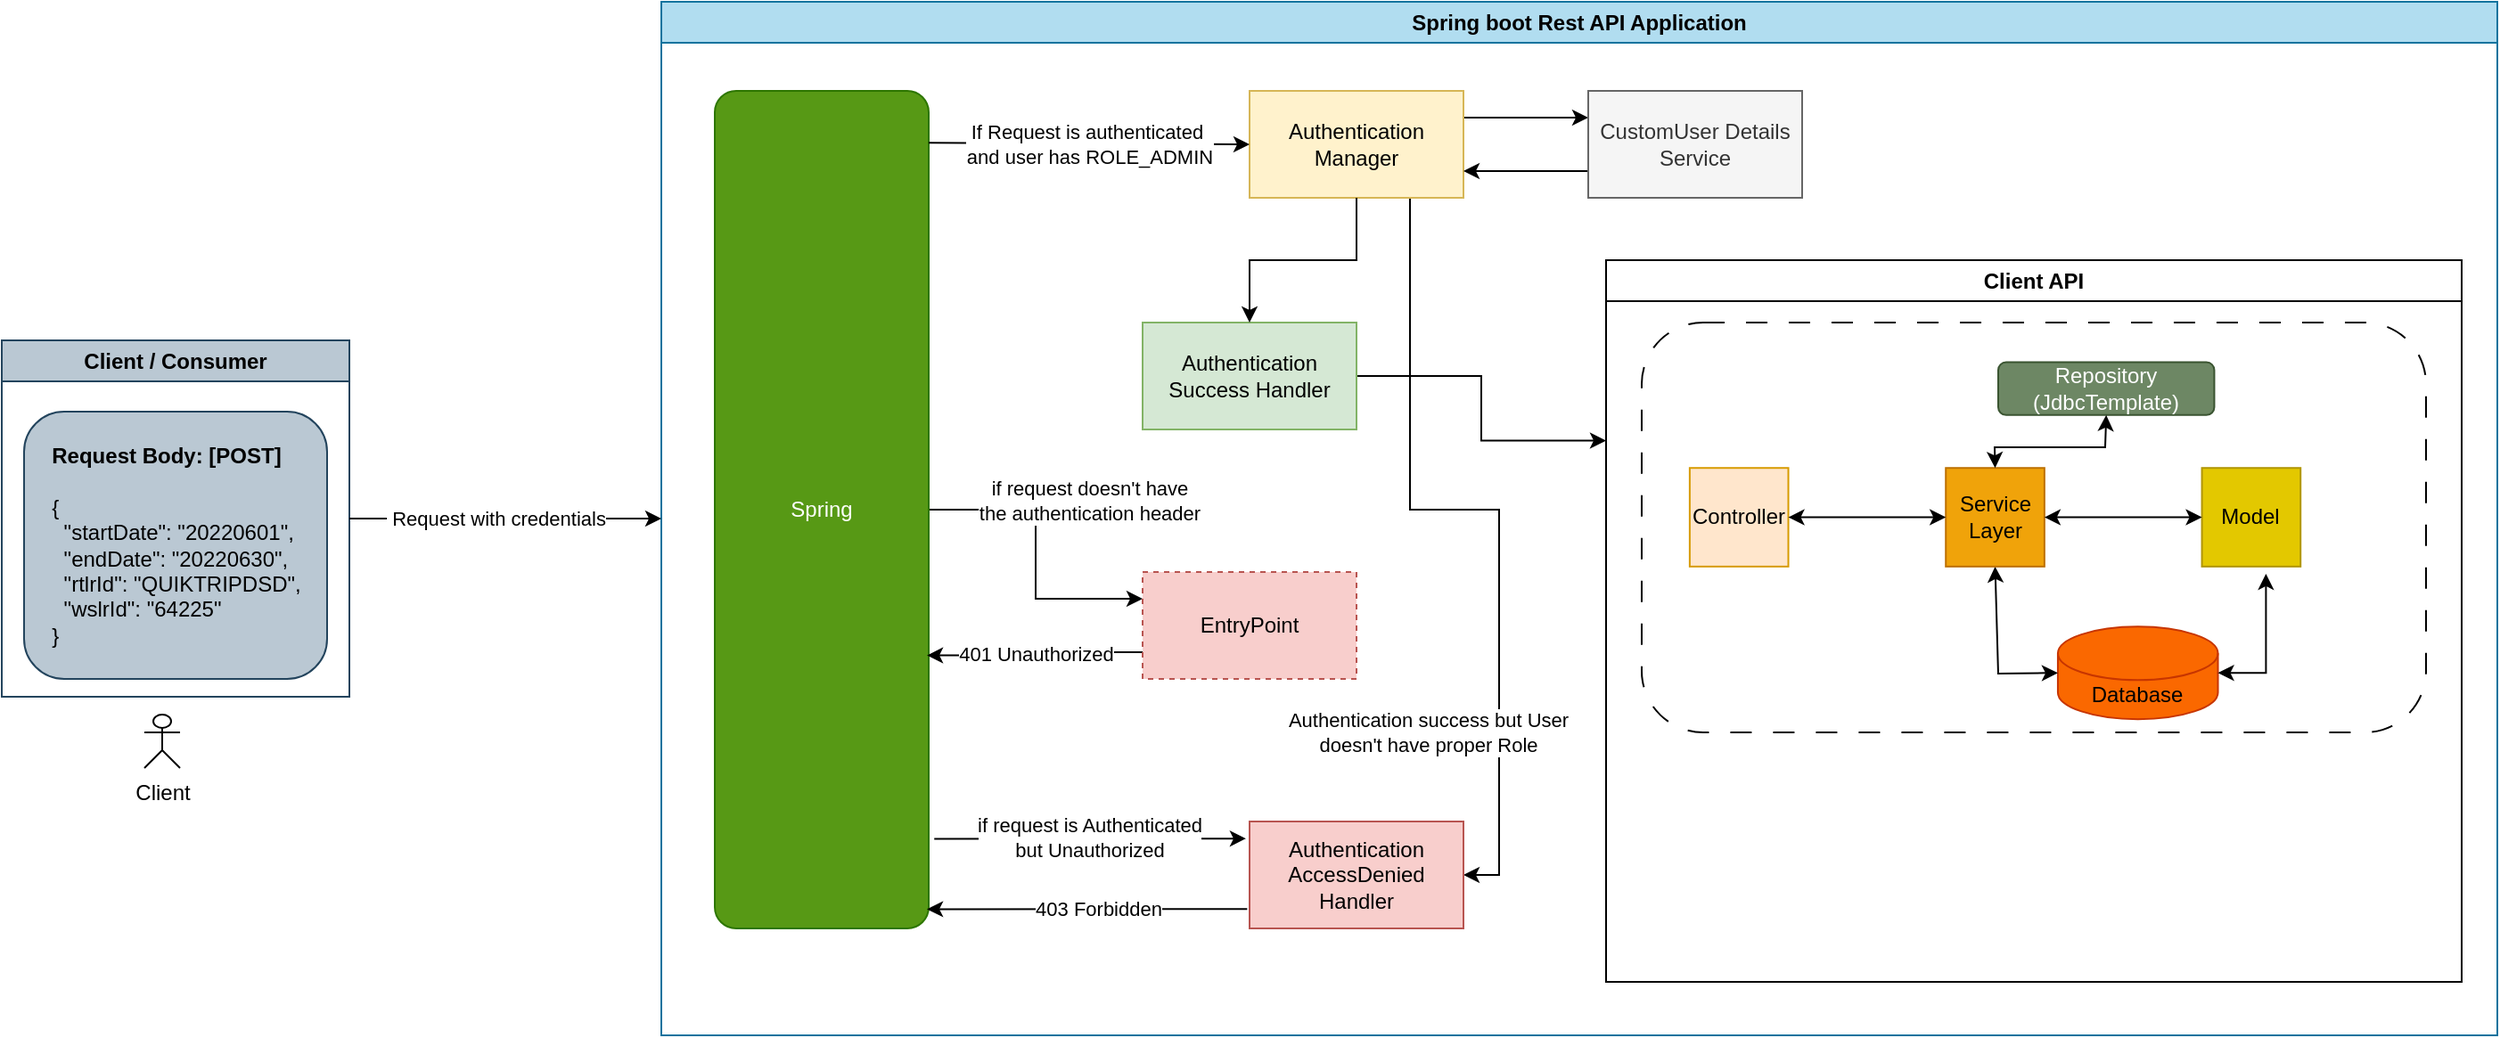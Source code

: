 <mxfile version="21.0.10" type="github">
  <diagram id="gAJmTUb0zvMLt5ep9AGn" name="Architecture Flow Diagram">
    <mxGraphModel dx="1972" dy="736" grid="1" gridSize="10" guides="1" tooltips="1" connect="1" arrows="1" fold="1" page="1" pageScale="1" pageWidth="850" pageHeight="1100" math="0" shadow="0">
      <root>
        <mxCell id="0" />
        <mxCell id="1" parent="0" />
        <mxCell id="jKOo5eAIJNoVlqBJy6k2-8" value="Client" style="shape=umlActor;verticalLabelPosition=bottom;verticalAlign=top;html=1;outlineConnect=0;" parent="1" vertex="1">
          <mxGeometry x="20" y="850" width="20" height="30" as="geometry" />
        </mxCell>
        <mxCell id="jKOo5eAIJNoVlqBJy6k2-27" value="Spring boot Rest API Application" style="swimlane;whiteSpace=wrap;html=1;fillColor=#b1ddf0;strokeColor=#10739e;" parent="1" vertex="1">
          <mxGeometry x="310" y="450" width="1030" height="580" as="geometry" />
        </mxCell>
        <mxCell id="jKOo5eAIJNoVlqBJy6k2-81" style="edgeStyle=orthogonalEdgeStyle;rounded=0;orthogonalLoop=1;jettySize=auto;html=1;exitX=1;exitY=0.5;exitDx=0;exitDy=0;entryX=0;entryY=0.25;entryDx=0;entryDy=0;" parent="jKOo5eAIJNoVlqBJy6k2-27" source="jKOo5eAIJNoVlqBJy6k2-40" target="jKOo5eAIJNoVlqBJy6k2-80" edge="1">
          <mxGeometry relative="1" as="geometry" />
        </mxCell>
        <mxCell id="jKOo5eAIJNoVlqBJy6k2-82" value="if request doesn&#39;t have &lt;br&gt;the authentication header" style="edgeLabel;html=1;align=center;verticalAlign=middle;resizable=0;points=[];" parent="jKOo5eAIJNoVlqBJy6k2-81" vertex="1" connectable="0">
          <mxGeometry x="-0.4" y="3" relative="1" as="geometry">
            <mxPoint x="39" y="-2" as="offset" />
          </mxGeometry>
        </mxCell>
        <mxCell id="jKOo5eAIJNoVlqBJy6k2-40" value="Spring" style="rounded=1;whiteSpace=wrap;html=1;arcSize=10;fillColor=#579915;fontColor=#ffffff;strokeColor=#2D7600;" parent="jKOo5eAIJNoVlqBJy6k2-27" vertex="1">
          <mxGeometry x="30" y="50" width="120" height="470" as="geometry" />
        </mxCell>
        <mxCell id="jKOo5eAIJNoVlqBJy6k2-77" style="edgeStyle=orthogonalEdgeStyle;rounded=0;orthogonalLoop=1;jettySize=auto;html=1;exitX=1;exitY=0.25;exitDx=0;exitDy=0;entryX=0;entryY=0.25;entryDx=0;entryDy=0;" parent="jKOo5eAIJNoVlqBJy6k2-27" source="jKOo5eAIJNoVlqBJy6k2-42" target="jKOo5eAIJNoVlqBJy6k2-76" edge="1">
          <mxGeometry relative="1" as="geometry" />
        </mxCell>
        <mxCell id="jKOo5eAIJNoVlqBJy6k2-79" style="edgeStyle=orthogonalEdgeStyle;rounded=0;orthogonalLoop=1;jettySize=auto;html=1;exitX=0.75;exitY=1;exitDx=0;exitDy=0;entryX=1;entryY=0.5;entryDx=0;entryDy=0;" parent="jKOo5eAIJNoVlqBJy6k2-27" source="jKOo5eAIJNoVlqBJy6k2-42" target="jKOo5eAIJNoVlqBJy6k2-51" edge="1">
          <mxGeometry relative="1" as="geometry" />
        </mxCell>
        <mxCell id="jKOo5eAIJNoVlqBJy6k2-86" value="Authentication success but User &lt;br&gt;doesn&#39;t have proper Role" style="edgeLabel;html=1;align=center;verticalAlign=middle;resizable=0;points=[];" parent="jKOo5eAIJNoVlqBJy6k2-79" vertex="1" connectable="0">
          <mxGeometry x="0.693" y="-1" relative="1" as="geometry">
            <mxPoint x="-39" y="-31" as="offset" />
          </mxGeometry>
        </mxCell>
        <mxCell id="jKOo5eAIJNoVlqBJy6k2-42" value="Authentication Manager" style="rounded=0;whiteSpace=wrap;html=1;fillColor=#fff2cc;strokeColor=#d6b656;" parent="jKOo5eAIJNoVlqBJy6k2-27" vertex="1">
          <mxGeometry x="330" y="50" width="120" height="60" as="geometry" />
        </mxCell>
        <mxCell id="jKOo5eAIJNoVlqBJy6k2-49" value="" style="endArrow=classic;html=1;rounded=0;entryX=0;entryY=0.5;entryDx=0;entryDy=0;exitX=1;exitY=0.062;exitDx=0;exitDy=0;exitPerimeter=0;" parent="jKOo5eAIJNoVlqBJy6k2-27" source="jKOo5eAIJNoVlqBJy6k2-40" target="jKOo5eAIJNoVlqBJy6k2-42" edge="1">
          <mxGeometry width="50" height="50" relative="1" as="geometry">
            <mxPoint x="20" y="320" as="sourcePoint" />
            <mxPoint x="70" y="270" as="targetPoint" />
          </mxGeometry>
        </mxCell>
        <mxCell id="jKOo5eAIJNoVlqBJy6k2-50" value="If Request is authenticated&amp;nbsp;&lt;br&gt;and user has ROLE_ADMIN" style="edgeLabel;html=1;align=center;verticalAlign=middle;resizable=0;points=[];" parent="jKOo5eAIJNoVlqBJy6k2-49" vertex="1" connectable="0">
          <mxGeometry x="-0.471" y="1" relative="1" as="geometry">
            <mxPoint x="42" y="1" as="offset" />
          </mxGeometry>
        </mxCell>
        <mxCell id="jKOo5eAIJNoVlqBJy6k2-25" value="Client API" style="swimlane;whiteSpace=wrap;html=1;" parent="jKOo5eAIJNoVlqBJy6k2-27" vertex="1">
          <mxGeometry x="530" y="145" width="480" height="405" as="geometry" />
        </mxCell>
        <mxCell id="UpVTDO2LvUsOc-iQ0I52-38" value="" style="group" vertex="1" connectable="0" parent="jKOo5eAIJNoVlqBJy6k2-25">
          <mxGeometry x="20" y="35" width="440" height="230" as="geometry" />
        </mxCell>
        <mxCell id="UpVTDO2LvUsOc-iQ0I52-1" value="" style="rounded=1;whiteSpace=wrap;html=1;dashed=1;dashPattern=12 12;" vertex="1" parent="UpVTDO2LvUsOc-iQ0I52-38">
          <mxGeometry width="440" height="230" as="geometry" />
        </mxCell>
        <mxCell id="UpVTDO2LvUsOc-iQ0I52-43" value="" style="group" vertex="1" connectable="0" parent="UpVTDO2LvUsOc-iQ0I52-38">
          <mxGeometry x="26.939" y="22.258" width="359.184" height="200.323" as="geometry" />
        </mxCell>
        <mxCell id="jKOo5eAIJNoVlqBJy6k2-3" value="Controller" style="whiteSpace=wrap;html=1;aspect=fixed;fillColor=#ffe6cc;strokeColor=#d79b00;" parent="UpVTDO2LvUsOc-iQ0I52-43" vertex="1">
          <mxGeometry y="59.355" width="55.318" height="55.318" as="geometry" />
        </mxCell>
        <mxCell id="jKOo5eAIJNoVlqBJy6k2-4" value="Model" style="whiteSpace=wrap;html=1;aspect=fixed;fillColor=#e3c800;fontColor=#000000;strokeColor=#B09500;" parent="UpVTDO2LvUsOc-iQ0I52-43" vertex="1">
          <mxGeometry x="287.347" y="59.355" width="55.318" height="55.318" as="geometry" />
        </mxCell>
        <mxCell id="UpVTDO2LvUsOc-iQ0I52-39" value="Database" style="shape=cylinder3;whiteSpace=wrap;html=1;boundedLbl=1;backgroundOutline=1;size=15;fillColor=#fa6800;fontColor=#000000;strokeColor=#C73500;" vertex="1" parent="UpVTDO2LvUsOc-iQ0I52-43">
          <mxGeometry x="206.531" y="148.387" width="89.796" height="51.935" as="geometry" />
        </mxCell>
        <mxCell id="UpVTDO2LvUsOc-iQ0I52-40" value="" style="endArrow=classic;startArrow=classic;html=1;rounded=0;entryX=1;entryY=0.5;entryDx=0;entryDy=0;entryPerimeter=0;exitX=0.5;exitY=1;exitDx=0;exitDy=0;" edge="1" target="UpVTDO2LvUsOc-iQ0I52-39" parent="UpVTDO2LvUsOc-iQ0I52-43">
          <mxGeometry width="50" height="50" relative="1" as="geometry">
            <mxPoint x="323.265" y="118.71" as="sourcePoint" />
            <mxPoint x="220.0" y="196.613" as="targetPoint" />
            <Array as="points">
              <mxPoint x="323.265" y="174.355" />
            </Array>
          </mxGeometry>
        </mxCell>
        <mxCell id="UpVTDO2LvUsOc-iQ0I52-41" value="" style="endArrow=classic;startArrow=classic;html=1;rounded=0;entryX=0;entryY=0.5;entryDx=0;entryDy=0;entryPerimeter=0;exitX=0.5;exitY=1;exitDx=0;exitDy=0;" edge="1" source="UpVTDO2LvUsOc-iQ0I52-42" target="UpVTDO2LvUsOc-iQ0I52-39" parent="UpVTDO2LvUsOc-iQ0I52-43">
          <mxGeometry width="50" height="50" relative="1" as="geometry">
            <mxPoint x="85.306" y="140.968" as="sourcePoint" />
            <mxPoint x="130.204" y="103.871" as="targetPoint" />
            <Array as="points">
              <mxPoint x="173.061" y="174.742" />
            </Array>
          </mxGeometry>
        </mxCell>
        <mxCell id="UpVTDO2LvUsOc-iQ0I52-42" value="Service Layer" style="whiteSpace=wrap;html=1;aspect=fixed;fillColor=#f0a30a;fontColor=#000000;strokeColor=#BD7000;" vertex="1" parent="UpVTDO2LvUsOc-iQ0I52-43">
          <mxGeometry x="143.673" y="59.355" width="55.318" height="55.318" as="geometry" />
        </mxCell>
        <mxCell id="UpVTDO2LvUsOc-iQ0I52-48" value="" style="endArrow=classic;startArrow=classic;html=1;rounded=0;exitX=1;exitY=0.5;exitDx=0;exitDy=0;entryX=0;entryY=0.5;entryDx=0;entryDy=0;" edge="1" parent="UpVTDO2LvUsOc-iQ0I52-43" source="jKOo5eAIJNoVlqBJy6k2-3" target="UpVTDO2LvUsOc-iQ0I52-42">
          <mxGeometry width="50" height="50" relative="1" as="geometry">
            <mxPoint x="161.633" y="170.645" as="sourcePoint" />
            <mxPoint x="206.531" y="133.548" as="targetPoint" />
          </mxGeometry>
        </mxCell>
        <mxCell id="UpVTDO2LvUsOc-iQ0I52-51" value="" style="endArrow=classic;startArrow=classic;html=1;rounded=0;entryX=0;entryY=0.5;entryDx=0;entryDy=0;exitX=1;exitY=0.5;exitDx=0;exitDy=0;" edge="1" parent="UpVTDO2LvUsOc-iQ0I52-43" source="UpVTDO2LvUsOc-iQ0I52-42" target="jKOo5eAIJNoVlqBJy6k2-4">
          <mxGeometry width="50" height="50" relative="1" as="geometry">
            <mxPoint x="188.571" y="66.774" as="sourcePoint" />
            <mxPoint x="188.571" y="37.097" as="targetPoint" />
          </mxGeometry>
        </mxCell>
        <mxCell id="jKOo5eAIJNoVlqBJy6k2-20" value="Repository&lt;br&gt;(JdbcTemplate)" style="rounded=1;whiteSpace=wrap;html=1;fillColor=#6d8764;fontColor=#ffffff;strokeColor=#3A5431;" parent="UpVTDO2LvUsOc-iQ0I52-38" vertex="1">
          <mxGeometry x="199.998" y="22.258" width="121.224" height="29.677" as="geometry" />
        </mxCell>
        <mxCell id="UpVTDO2LvUsOc-iQ0I52-50" value="" style="endArrow=classic;startArrow=classic;html=1;rounded=0;entryX=0.5;entryY=1;entryDx=0;entryDy=0;exitX=0.5;exitY=0;exitDx=0;exitDy=0;" edge="1" parent="UpVTDO2LvUsOc-iQ0I52-38" source="UpVTDO2LvUsOc-iQ0I52-42" target="jKOo5eAIJNoVlqBJy6k2-20">
          <mxGeometry width="50" height="50" relative="1" as="geometry">
            <mxPoint x="188.571" y="192.903" as="sourcePoint" />
            <mxPoint x="233.469" y="155.806" as="targetPoint" />
            <Array as="points">
              <mxPoint x="198" y="70" />
              <mxPoint x="230" y="70" />
              <mxPoint x="260" y="70" />
            </Array>
          </mxGeometry>
        </mxCell>
        <mxCell id="jKOo5eAIJNoVlqBJy6k2-51" value="Authentication AccessDenied Handler" style="rounded=0;whiteSpace=wrap;html=1;fillColor=#f8cecc;strokeColor=#b85450;" parent="jKOo5eAIJNoVlqBJy6k2-27" vertex="1">
          <mxGeometry x="330" y="460" width="120" height="60" as="geometry" />
        </mxCell>
        <mxCell id="jKOo5eAIJNoVlqBJy6k2-53" value="" style="endArrow=classic;html=1;rounded=0;exitX=1.026;exitY=0.893;exitDx=0;exitDy=0;exitPerimeter=0;entryX=-0.017;entryY=0.16;entryDx=0;entryDy=0;entryPerimeter=0;" parent="jKOo5eAIJNoVlqBJy6k2-27" source="jKOo5eAIJNoVlqBJy6k2-40" target="jKOo5eAIJNoVlqBJy6k2-51" edge="1">
          <mxGeometry width="50" height="50" relative="1" as="geometry">
            <mxPoint x="330" y="340" as="sourcePoint" />
            <mxPoint x="380" y="290" as="targetPoint" />
          </mxGeometry>
        </mxCell>
        <mxCell id="jKOo5eAIJNoVlqBJy6k2-63" value="if request is Authenticated &lt;br&gt;but Unauthorized" style="edgeLabel;html=1;align=center;verticalAlign=middle;resizable=0;points=[];" parent="jKOo5eAIJNoVlqBJy6k2-53" vertex="1" connectable="0">
          <mxGeometry x="-0.307" y="3" relative="1" as="geometry">
            <mxPoint x="26" y="2" as="offset" />
          </mxGeometry>
        </mxCell>
        <mxCell id="jKOo5eAIJNoVlqBJy6k2-64" value="" style="endArrow=classic;html=1;rounded=0;entryX=0.992;entryY=0.977;entryDx=0;entryDy=0;entryPerimeter=0;exitX=-0.011;exitY=0.819;exitDx=0;exitDy=0;exitPerimeter=0;" parent="jKOo5eAIJNoVlqBJy6k2-27" source="jKOo5eAIJNoVlqBJy6k2-51" target="jKOo5eAIJNoVlqBJy6k2-40" edge="1">
          <mxGeometry width="50" height="50" relative="1" as="geometry">
            <mxPoint x="320" y="509" as="sourcePoint" />
            <mxPoint x="400" y="280" as="targetPoint" />
          </mxGeometry>
        </mxCell>
        <mxCell id="jKOo5eAIJNoVlqBJy6k2-65" value="403 Forbidden" style="edgeLabel;html=1;align=center;verticalAlign=middle;resizable=0;points=[];" parent="jKOo5eAIJNoVlqBJy6k2-64" vertex="1" connectable="0">
          <mxGeometry x="0.263" relative="1" as="geometry">
            <mxPoint x="30" as="offset" />
          </mxGeometry>
        </mxCell>
        <mxCell id="jKOo5eAIJNoVlqBJy6k2-75" style="edgeStyle=orthogonalEdgeStyle;rounded=0;orthogonalLoop=1;jettySize=auto;html=1;entryX=0;entryY=0.25;entryDx=0;entryDy=0;" parent="jKOo5eAIJNoVlqBJy6k2-27" source="jKOo5eAIJNoVlqBJy6k2-71" target="jKOo5eAIJNoVlqBJy6k2-25" edge="1">
          <mxGeometry relative="1" as="geometry">
            <mxPoint x="520" y="210" as="targetPoint" />
          </mxGeometry>
        </mxCell>
        <mxCell id="jKOo5eAIJNoVlqBJy6k2-71" value="Authentication Success Handler" style="rounded=1;whiteSpace=wrap;html=1;arcSize=0;fillColor=#d5e8d4;strokeColor=#82b366;" parent="jKOo5eAIJNoVlqBJy6k2-27" vertex="1">
          <mxGeometry x="270" y="180" width="120" height="60" as="geometry" />
        </mxCell>
        <mxCell id="jKOo5eAIJNoVlqBJy6k2-70" style="edgeStyle=orthogonalEdgeStyle;rounded=0;orthogonalLoop=1;jettySize=auto;html=1;exitX=0.5;exitY=1;exitDx=0;exitDy=0;entryX=0.5;entryY=0;entryDx=0;entryDy=0;" parent="jKOo5eAIJNoVlqBJy6k2-27" source="jKOo5eAIJNoVlqBJy6k2-42" target="jKOo5eAIJNoVlqBJy6k2-71" edge="1">
          <mxGeometry relative="1" as="geometry">
            <mxPoint x="355" y="150" as="targetPoint" />
          </mxGeometry>
        </mxCell>
        <mxCell id="jKOo5eAIJNoVlqBJy6k2-78" style="edgeStyle=orthogonalEdgeStyle;rounded=0;orthogonalLoop=1;jettySize=auto;html=1;exitX=0;exitY=0.75;exitDx=0;exitDy=0;entryX=1;entryY=0.75;entryDx=0;entryDy=0;" parent="jKOo5eAIJNoVlqBJy6k2-27" source="jKOo5eAIJNoVlqBJy6k2-76" target="jKOo5eAIJNoVlqBJy6k2-42" edge="1">
          <mxGeometry relative="1" as="geometry" />
        </mxCell>
        <mxCell id="jKOo5eAIJNoVlqBJy6k2-76" value="CustomUser Details Service" style="rounded=0;whiteSpace=wrap;html=1;fillColor=#f5f5f5;fontColor=#333333;strokeColor=#666666;" parent="jKOo5eAIJNoVlqBJy6k2-27" vertex="1">
          <mxGeometry x="520" y="50" width="120" height="60" as="geometry" />
        </mxCell>
        <mxCell id="jKOo5eAIJNoVlqBJy6k2-84" style="edgeStyle=orthogonalEdgeStyle;rounded=0;orthogonalLoop=1;jettySize=auto;html=1;exitX=0;exitY=0.75;exitDx=0;exitDy=0;entryX=0.992;entryY=0.674;entryDx=0;entryDy=0;entryPerimeter=0;" parent="jKOo5eAIJNoVlqBJy6k2-27" source="jKOo5eAIJNoVlqBJy6k2-80" target="jKOo5eAIJNoVlqBJy6k2-40" edge="1">
          <mxGeometry relative="1" as="geometry" />
        </mxCell>
        <mxCell id="jKOo5eAIJNoVlqBJy6k2-85" value="401 Unauthorized" style="edgeLabel;html=1;align=center;verticalAlign=middle;resizable=0;points=[];" parent="jKOo5eAIJNoVlqBJy6k2-84" vertex="1" connectable="0">
          <mxGeometry x="0.219" y="-1" relative="1" as="geometry">
            <mxPoint x="13" as="offset" />
          </mxGeometry>
        </mxCell>
        <mxCell id="jKOo5eAIJNoVlqBJy6k2-80" value="EntryPoint" style="rounded=0;whiteSpace=wrap;html=1;dashed=1;fillColor=#f8cecc;strokeColor=#b85450;" parent="jKOo5eAIJNoVlqBJy6k2-27" vertex="1">
          <mxGeometry x="270" y="320" width="120" height="60" as="geometry" />
        </mxCell>
        <mxCell id="jKOo5eAIJNoVlqBJy6k2-30" value="Client / Consumer" style="swimlane;whiteSpace=wrap;html=1;fillColor=#bac8d3;strokeColor=#23445d;" parent="1" vertex="1">
          <mxGeometry x="-60" y="640" width="195" height="200" as="geometry" />
        </mxCell>
        <mxCell id="jKOo5eAIJNoVlqBJy6k2-31" value="&lt;div style=&quot;text-align: left;&quot;&gt;&lt;span style=&quot;background-color: initial;&quot;&gt;&lt;b&gt;Request Body: [POST]&lt;/b&gt;&lt;/span&gt;&lt;/div&gt;&lt;div style=&quot;border-color: var(--border-color); text-align: left;&quot;&gt;&lt;br&gt;&lt;/div&gt;&lt;div style=&quot;border-color: var(--border-color); text-align: left;&quot;&gt;{&lt;/div&gt;&lt;div style=&quot;border-color: var(--border-color); text-align: left;&quot;&gt;&amp;nbsp; &quot;startDate&quot;: &quot;20220601&quot;,&lt;/div&gt;&lt;div style=&quot;border-color: var(--border-color); text-align: left;&quot;&gt;&amp;nbsp; &quot;endDate&quot;: &quot;20220630&quot;,&lt;/div&gt;&lt;div style=&quot;border-color: var(--border-color); text-align: left;&quot;&gt;&amp;nbsp; &quot;rtlrId&quot;: &quot;QUIKTRIPDSD&lt;span style=&quot;background-color: initial;&quot;&gt;&quot;,&lt;/span&gt;&lt;br&gt;&lt;/div&gt;&lt;div style=&quot;border-color: var(--border-color); text-align: left;&quot;&gt;&amp;nbsp; &quot;wslrId&quot;: &quot;64225&lt;span style=&quot;background-color: initial;&quot;&gt;&quot;&lt;/span&gt;&lt;br&gt;&lt;/div&gt;&lt;div style=&quot;border-color: var(--border-color); text-align: left;&quot;&gt;}&lt;/div&gt;" style="rounded=1;whiteSpace=wrap;html=1;fillColor=#bac8d3;strokeColor=#23445d;" parent="jKOo5eAIJNoVlqBJy6k2-30" vertex="1">
          <mxGeometry x="12.5" y="40" width="170" height="150" as="geometry" />
        </mxCell>
        <mxCell id="jKOo5eAIJNoVlqBJy6k2-66" value="" style="endArrow=classic;html=1;rounded=0;entryX=0;entryY=0.5;entryDx=0;entryDy=0;exitX=1;exitY=0.5;exitDx=0;exitDy=0;" parent="1" source="jKOo5eAIJNoVlqBJy6k2-30" target="jKOo5eAIJNoVlqBJy6k2-27" edge="1">
          <mxGeometry width="50" height="50" relative="1" as="geometry">
            <mxPoint x="440" y="770" as="sourcePoint" />
            <mxPoint x="490" y="720" as="targetPoint" />
          </mxGeometry>
        </mxCell>
        <mxCell id="jKOo5eAIJNoVlqBJy6k2-67" value="&amp;nbsp;Request with credentials" style="edgeLabel;html=1;align=center;verticalAlign=middle;resizable=0;points=[];" parent="jKOo5eAIJNoVlqBJy6k2-66" vertex="1" connectable="0">
          <mxGeometry x="-0.328" y="-2" relative="1" as="geometry">
            <mxPoint x="23" y="-2" as="offset" />
          </mxGeometry>
        </mxCell>
      </root>
    </mxGraphModel>
  </diagram>
</mxfile>

